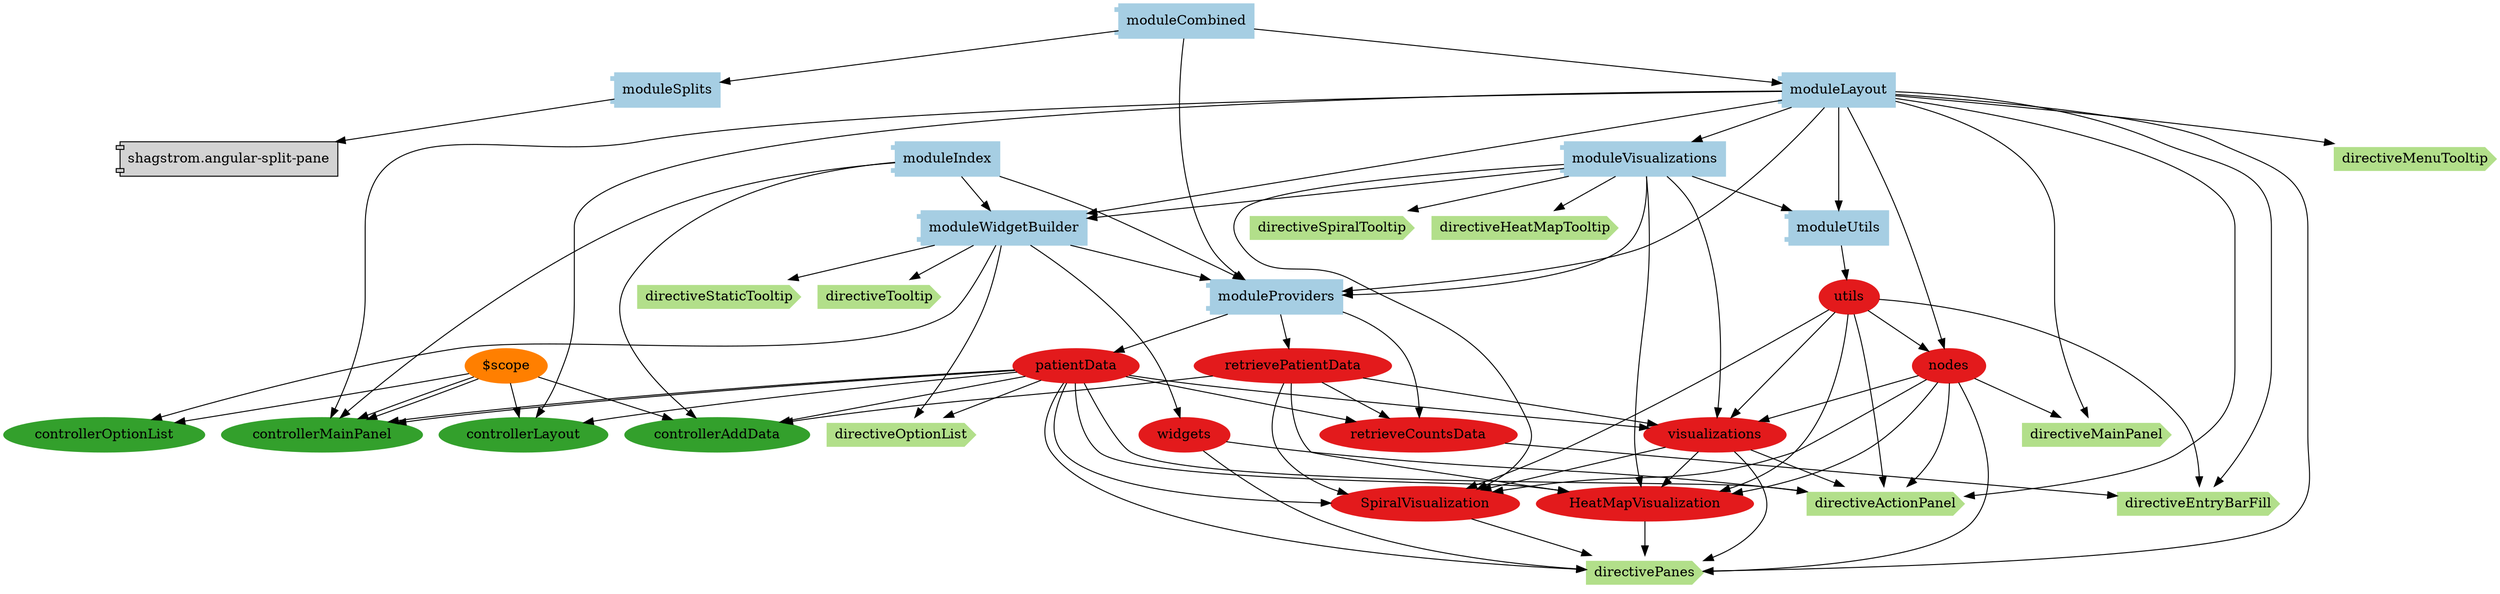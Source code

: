 digraph dependencies {
  node[shape="component",style="filled",colorscheme=paired12]

    node[shape="component"]
    
      "moduleVisualizations"[label="moduleVisualizations", color=1]
    
      "moduleProviders"[label="moduleProviders", color=1]
    
      "moduleWidgetBuilder"[label="moduleWidgetBuilder", color=1]
    
      "moduleIndex"[label="moduleIndex", color=1]
    
      "moduleSplits"[label="moduleSplits", color=1]
    
      "moduleUtils"[label="moduleUtils", color=1]
    
      "moduleLayout"[label="moduleLayout", color=1]
    
      "moduleCombined"[label="moduleCombined", color=1]
    

    
      
        "moduleVisualizations" -> "moduleProviders"
      
        "moduleVisualizations" -> "moduleUtils"
      
        "moduleVisualizations" -> "moduleWidgetBuilder"
      
    
      
    
      
        "moduleWidgetBuilder" -> "moduleProviders"
      
    
      
        "moduleIndex" -> "moduleProviders"
      
        "moduleIndex" -> "moduleWidgetBuilder"
      
    
      
        "moduleSplits" -> "shagstrom.angular-split-pane"
      
    
      
    
      
        "moduleLayout" -> "moduleProviders"
      
        "moduleLayout" -> "moduleUtils"
      
        "moduleLayout" -> "moduleVisualizations"
      
        "moduleLayout" -> "moduleWidgetBuilder"
      
    
      
        "moduleCombined" -> "moduleProviders"
      
        "moduleCombined" -> "moduleLayout"
      
        "moduleCombined" -> "moduleSplits"
      
    

    node[shape="ellipse"]


    
      

      

      

      
        "HeatMapVisualization"[label="HeatMapVisualization", color=6]
      
        "SpiralVisualization"[label="SpiralVisualization", color=6]
      
        "visualizations"[label="visualizations", color=6]
      


      node[shape="cds"]

      

      
        "directiveHeatMapTooltip"[label="directiveHeatMapTooltip", color=3]
      
        "directiveSpiralTooltip"[label="directiveSpiralTooltip", color=3]
      





      node[shape="ellipse"]
      

      
        "moduleVisualizations" -> "directiveHeatMapTooltip"
      
        "moduleVisualizations" -> "directiveSpiralTooltip"
      

      

      

      
        "moduleVisualizations" -> "HeatMapVisualization"
      
        "moduleVisualizations" -> "SpiralVisualization"
      
        "moduleVisualizations" -> "visualizations"
      

      











      node[shape="ellipse",style="filled", color=8]
      

      
        
      
        
      

      

      

      
        
          "visualizations"[label="visualizations"]
          "visualizations" -> "HeatMapVisualization"
        
          "patientData"[label="patientData"]
          "patientData" -> "HeatMapVisualization"
        
          "retrievePatientData"[label="retrievePatientData"]
          "retrievePatientData" -> "HeatMapVisualization"
        
          "utils"[label="utils"]
          "utils" -> "HeatMapVisualization"
        
          "nodes"[label="nodes"]
          "nodes" -> "HeatMapVisualization"
        
      
        
          "visualizations"[label="visualizations"]
          "visualizations" -> "SpiralVisualization"
        
          "patientData"[label="patientData"]
          "patientData" -> "SpiralVisualization"
        
          "retrievePatientData"[label="retrievePatientData"]
          "retrievePatientData" -> "SpiralVisualization"
        
          "utils"[label="utils"]
          "utils" -> "SpiralVisualization"
        
          "nodes"[label="nodes"]
          "nodes" -> "SpiralVisualization"
        
      
        
          "patientData"[label="patientData"]
          "patientData" -> "visualizations"
        
          "retrievePatientData"[label="retrievePatientData"]
          "retrievePatientData" -> "visualizations"
        
          "utils"[label="utils"]
          "utils" -> "visualizations"
        
          "nodes"[label="nodes"]
          "nodes" -> "visualizations"
        
      

      

    
      

      

      

      
        "patientData"[label="patientData", color=6]
      
        "retrievePatientData"[label="retrievePatientData", color=6]
      
        "retrieveCountsData"[label="retrieveCountsData", color=6]
      


      node[shape="cds"]

      

      





      node[shape="ellipse"]
      

      

      

      

      
        "moduleProviders" -> "patientData"
      
        "moduleProviders" -> "retrievePatientData"
      
        "moduleProviders" -> "retrieveCountsData"
      

      











      node[shape="ellipse",style="filled", color=8]
      

      

      

      

      
        
      
        
      
        
          "patientData"[label="patientData"]
          "patientData" -> "retrieveCountsData"
        
          "retrievePatientData"[label="retrievePatientData"]
          "retrievePatientData" -> "retrieveCountsData"
        
      

      

    
      

      
        "controllerOptionList"[label="controllerOptionList", color=4]
      

      

      
        "widgets"[label="widgets", color=6]
      


      node[shape="cds"]

      

      
        "directiveStaticTooltip"[label="directiveStaticTooltip", color=3]
      
        "directiveTooltip"[label="directiveTooltip", color=3]
      
        "directiveOptionList"[label="directiveOptionList", color=3]
      





      node[shape="ellipse"]
      

      
        "moduleWidgetBuilder" -> "directiveStaticTooltip"
      
        "moduleWidgetBuilder" -> "directiveTooltip"
      
        "moduleWidgetBuilder" -> "directiveOptionList"
      

      
        "moduleWidgetBuilder" -> "controllerOptionList"
      

      

      
        "moduleWidgetBuilder" -> "widgets"
      

      











      node[shape="ellipse",style="filled", color=8]
      

      
        
      
        
      
        
          "patientData"[label="patientData"]
          "patientData" -> "directiveOptionList"
        
      

      
        
          "$scope"[label="$scope"]
          "$scope" -> "controllerOptionList"
        
      

      

      
        
      

      

    
      

      
        "controllerAddData"[label="controllerAddData", color=4]
      
        "controllerMainPanel"[label="controllerMainPanel", color=4]
      

      

      


      node[shape="cds"]

      

      





      node[shape="ellipse"]
      

      

      
        "moduleIndex" -> "controllerAddData"
      
        "moduleIndex" -> "controllerMainPanel"
      

      

      

      











      node[shape="ellipse",style="filled", color=8]
      

      

      
        
          "$scope"[label="$scope"]
          "$scope" -> "controllerAddData"
        
          "patientData"[label="patientData"]
          "patientData" -> "controllerAddData"
        
          "retrievePatientData"[label="retrievePatientData"]
          "retrievePatientData" -> "controllerAddData"
        
      
        
          "$scope"[label="$scope"]
          "$scope" -> "controllerMainPanel"
        
          "patientData"[label="patientData"]
          "patientData" -> "controllerMainPanel"
        
      

      

      

      

    
      

      

      

      


      node[shape="cds"]

      

      





      node[shape="ellipse"]
      

      

      

      

      

      











      node[shape="ellipse",style="filled", color=8]
      

      

      

      

      

      

    
      

      

      

      
        "utils"[label="utils", color=6]
      


      node[shape="cds"]

      

      





      node[shape="ellipse"]
      

      

      

      

      
        "moduleUtils" -> "utils"
      

      











      node[shape="ellipse",style="filled", color=8]
      

      

      

      

      
        
      

      

    
      

      
        "controllerMainPanel"[label="controllerMainPanel", color=4]
      
        "controllerLayout"[label="controllerLayout", color=4]
      

      

      
        "nodes"[label="nodes", color=6]
      


      node[shape="cds"]

      

      
        "directiveMainPanel"[label="directiveMainPanel", color=3]
      
        "directiveEntryBarFill"[label="directiveEntryBarFill", color=3]
      
        "directiveMenuTooltip"[label="directiveMenuTooltip", color=3]
      
        "directiveActionPanel"[label="directiveActionPanel", color=3]
      
        "directivePanes"[label="directivePanes", color=3]
      





      node[shape="ellipse"]
      

      
        "moduleLayout" -> "directiveMainPanel"
      
        "moduleLayout" -> "directiveEntryBarFill"
      
        "moduleLayout" -> "directiveMenuTooltip"
      
        "moduleLayout" -> "directiveActionPanel"
      
        "moduleLayout" -> "directivePanes"
      

      
        "moduleLayout" -> "controllerMainPanel"
      
        "moduleLayout" -> "controllerLayout"
      

      

      
        "moduleLayout" -> "nodes"
      

      











      node[shape="ellipse",style="filled", color=8]
      

      
        
          "nodes"[label="nodes"]
          "nodes" -> "directiveMainPanel"
        
      
        
          "utils"[label="utils"]
          "utils" -> "directiveEntryBarFill"
        
          "retrieveCountsData"[label="retrieveCountsData"]
          "retrieveCountsData" -> "directiveEntryBarFill"
        
      
        
      
        
          "visualizations"[label="visualizations"]
          "visualizations" -> "directiveActionPanel"
        
          "patientData"[label="patientData"]
          "patientData" -> "directiveActionPanel"
        
          "utils"[label="utils"]
          "utils" -> "directiveActionPanel"
        
          "widgets"[label="widgets"]
          "widgets" -> "directiveActionPanel"
        
          "nodes"[label="nodes"]
          "nodes" -> "directiveActionPanel"
        
      
        
          "widgets"[label="widgets"]
          "widgets" -> "directivePanes"
        
          "nodes"[label="nodes"]
          "nodes" -> "directivePanes"
        
          "patientData"[label="patientData"]
          "patientData" -> "directivePanes"
        
          "visualizations"[label="visualizations"]
          "visualizations" -> "directivePanes"
        
          "HeatMapVisualization"[label="HeatMapVisualization"]
          "HeatMapVisualization" -> "directivePanes"
        
          "SpiralVisualization"[label="SpiralVisualization"]
          "SpiralVisualization" -> "directivePanes"
        
      

      
        
          "$scope"[label="$scope"]
          "$scope" -> "controllerMainPanel"
        
          "patientData"[label="patientData"]
          "patientData" -> "controllerMainPanel"
        
      
        
          "$scope"[label="$scope"]
          "$scope" -> "controllerLayout"
        
          "patientData"[label="patientData"]
          "patientData" -> "controllerLayout"
        
      

      

      
        
          "utils"[label="utils"]
          "utils" -> "nodes"
        
      

      

    
      

      

      

      


      node[shape="cds"]

      

      





      node[shape="ellipse"]
      

      

      

      

      

      











      node[shape="ellipse",style="filled", color=8]
      

      

      

      

      

      

    
}

